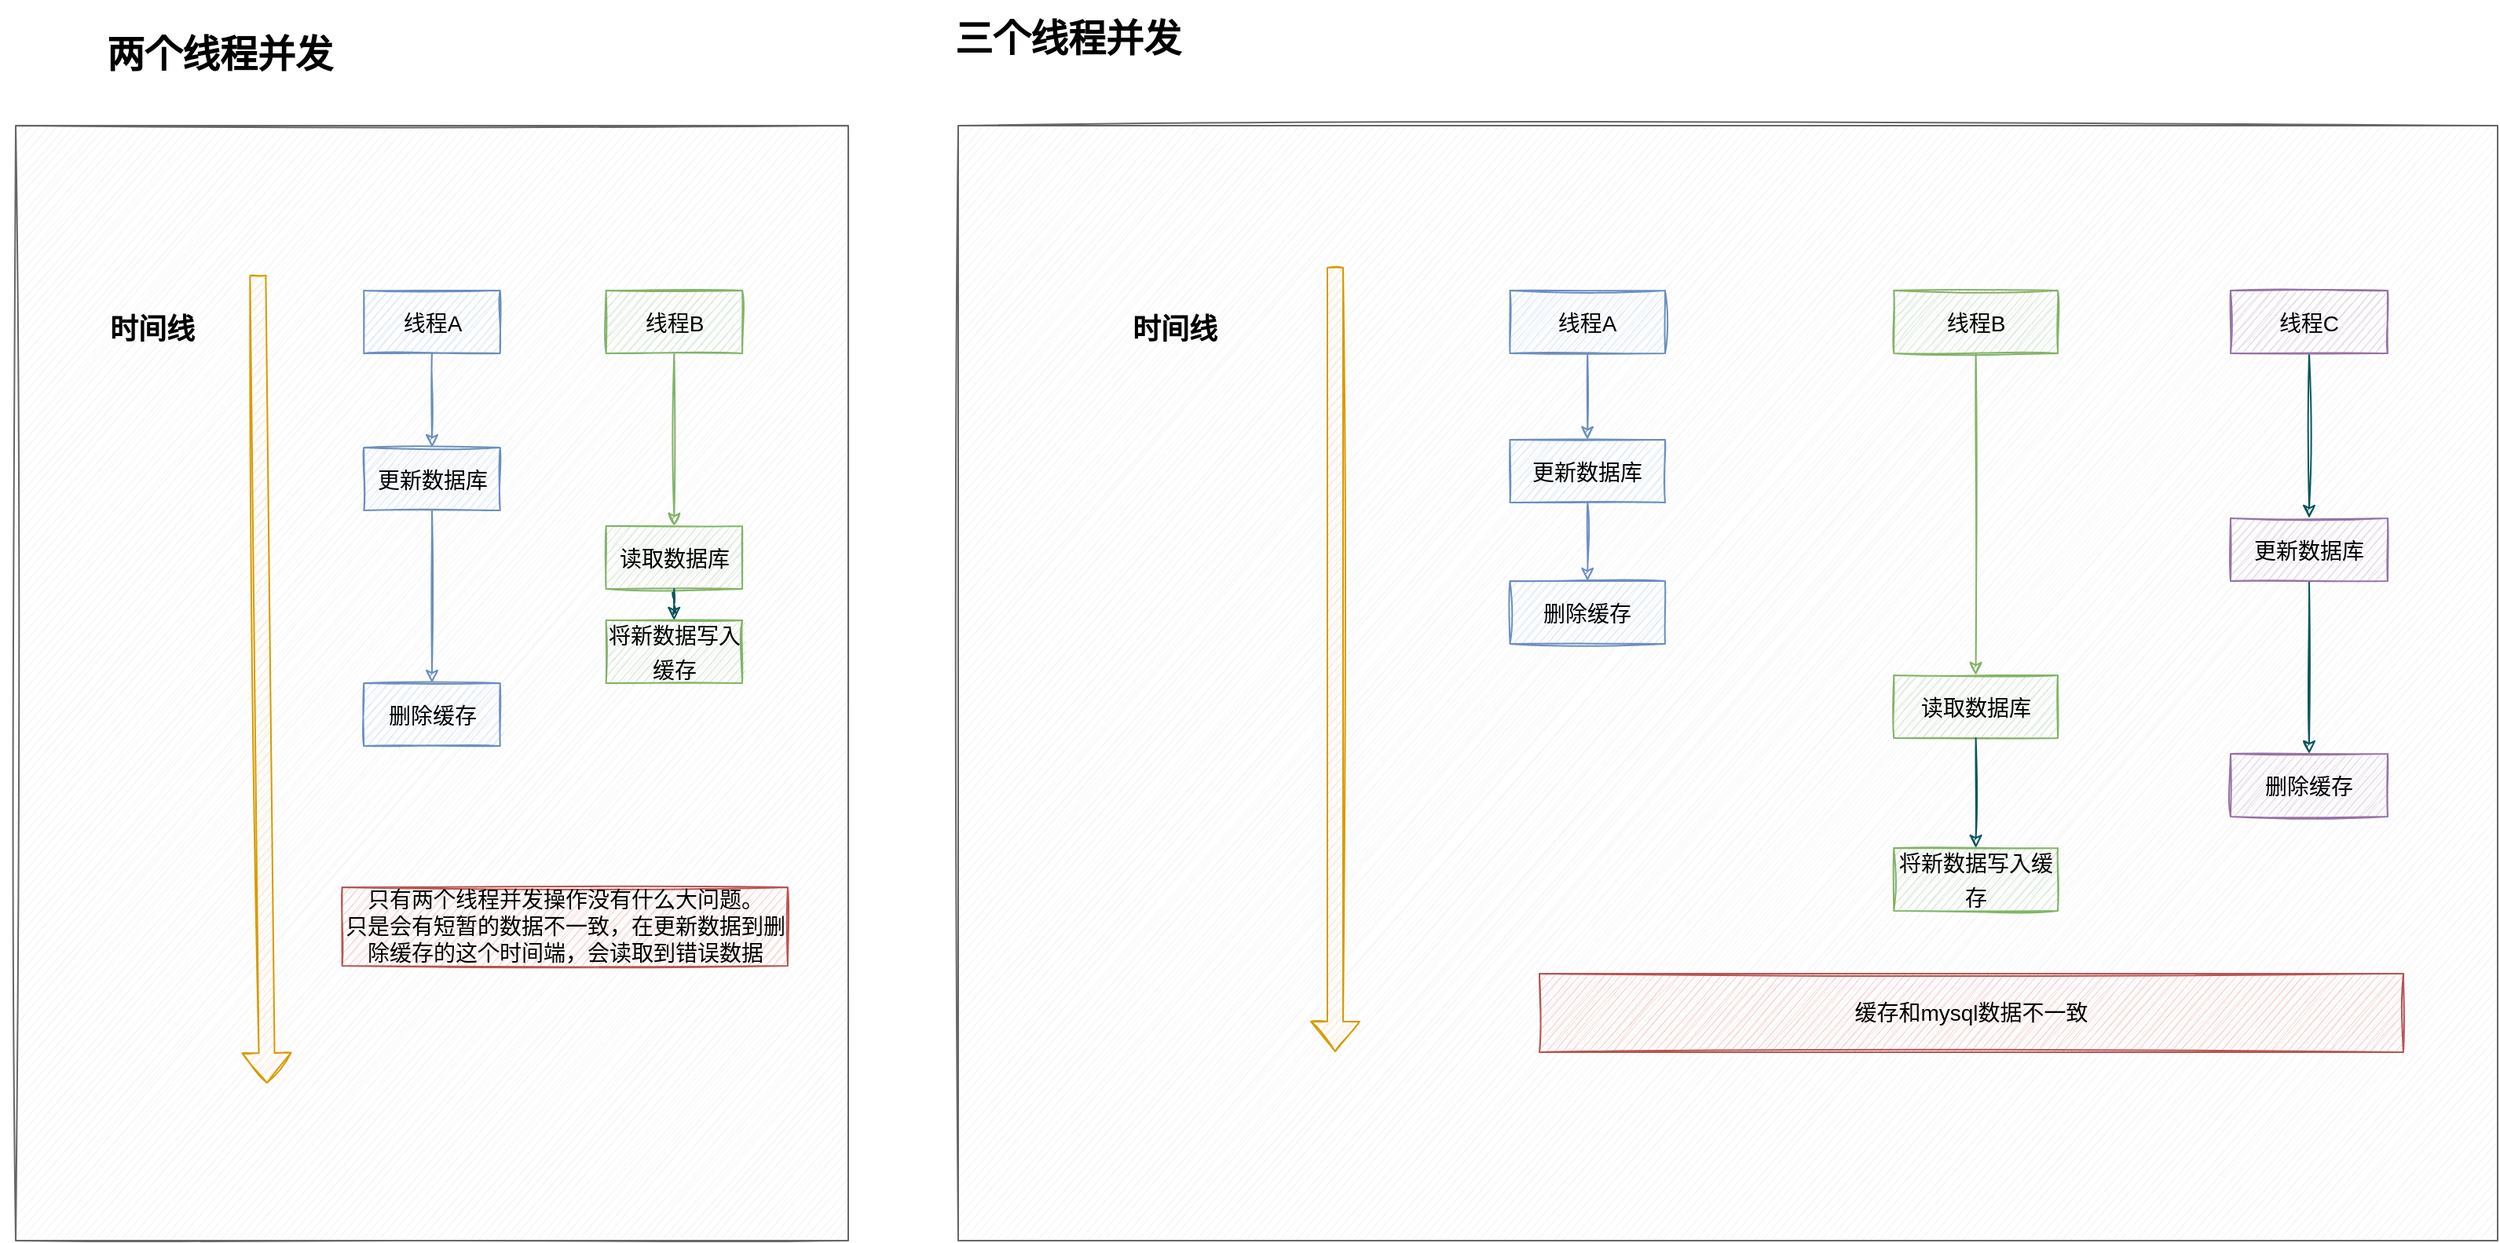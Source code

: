 <mxfile version="20.0.3" type="github">
  <diagram id="2lmWEHtdlYtCi0-qOWDr" name="第 1 页">
    <mxGraphModel dx="1422" dy="706" grid="1" gridSize="10" guides="1" tooltips="1" connect="1" arrows="0" fold="1" page="1" pageScale="1" pageWidth="2500" pageHeight="1600" math="0" shadow="0">
      <root>
        <mxCell id="0" />
        <mxCell id="1" parent="0" />
        <mxCell id="RCGY-_qLyhKUsnpxS1tb-14" value="&lt;b&gt;&lt;font style=&quot;font-size: 24px;&quot;&gt;两个线程并发&lt;/font&gt;&lt;/b&gt;" style="text;html=1;strokeColor=none;fillColor=none;align=center;verticalAlign=middle;whiteSpace=wrap;rounded=0;sketch=1;fontSize=14;fontColor=#000000;" vertex="1" parent="1">
          <mxGeometry y="20" width="280" height="50" as="geometry" />
        </mxCell>
        <mxCell id="RCGY-_qLyhKUsnpxS1tb-15" value="" style="rounded=0;whiteSpace=wrap;html=1;sketch=1;fontSize=24;fontColor=#333333;strokeColor=#666666;fillColor=#f5f5f5;container=1;" vertex="1" parent="1">
          <mxGeometry x="10" y="90" width="530" height="710" as="geometry">
            <mxRectangle x="610" y="45" width="50" height="40" as="alternateBounds" />
          </mxGeometry>
        </mxCell>
        <mxCell id="RCGY-_qLyhKUsnpxS1tb-1" value="&lt;font style=&quot;font-size: 18px;&quot;&gt;&lt;b&gt;时间线&lt;/b&gt;&lt;/font&gt;" style="text;html=1;strokeColor=none;fillColor=none;align=center;verticalAlign=middle;whiteSpace=wrap;rounded=0;sketch=0;fontColor=#000000;" vertex="1" parent="RCGY-_qLyhKUsnpxS1tb-15">
          <mxGeometry x="57.818" y="115" width="57.818" height="30" as="geometry" />
        </mxCell>
        <mxCell id="RCGY-_qLyhKUsnpxS1tb-2" value="" style="shape=flexArrow;endArrow=classic;html=1;rounded=1;sketch=1;fontSize=18;fontColor=#000000;strokeColor=#d79b00;curved=0;fillColor=#ffe6cc;" edge="1" parent="RCGY-_qLyhKUsnpxS1tb-15">
          <mxGeometry width="50" height="50" relative="1" as="geometry">
            <mxPoint x="154.182" y="95" as="sourcePoint" />
            <mxPoint x="160" y="610" as="targetPoint" />
          </mxGeometry>
        </mxCell>
        <mxCell id="RCGY-_qLyhKUsnpxS1tb-3" value="&lt;font style=&quot;font-size: 14px;&quot;&gt;线程A&lt;/font&gt;" style="rounded=0;whiteSpace=wrap;html=1;sketch=1;fontSize=18;fillColor=#dae8fc;strokeColor=#6c8ebf;" vertex="1" parent="RCGY-_qLyhKUsnpxS1tb-15">
          <mxGeometry x="221.636" y="105" width="86.727" height="40" as="geometry" />
        </mxCell>
        <mxCell id="RCGY-_qLyhKUsnpxS1tb-4" value="&lt;font style=&quot;font-size: 14px;&quot;&gt;线程B&lt;/font&gt;" style="rounded=0;whiteSpace=wrap;html=1;sketch=1;fontSize=18;fillColor=#d5e8d4;strokeColor=#82b366;" vertex="1" parent="RCGY-_qLyhKUsnpxS1tb-15">
          <mxGeometry x="375.818" y="105" width="86.727" height="40" as="geometry" />
        </mxCell>
        <mxCell id="RCGY-_qLyhKUsnpxS1tb-5" value="&lt;span style=&quot;font-size: 14px;&quot;&gt;更新数据库&lt;/span&gt;" style="rounded=0;whiteSpace=wrap;html=1;sketch=1;fontSize=18;fillColor=#dae8fc;strokeColor=#6c8ebf;" vertex="1" parent="RCGY-_qLyhKUsnpxS1tb-15">
          <mxGeometry x="221.636" y="205" width="86.727" height="40" as="geometry" />
        </mxCell>
        <mxCell id="RCGY-_qLyhKUsnpxS1tb-6" value="" style="edgeStyle=orthogonalEdgeStyle;curved=0;rounded=1;sketch=1;orthogonalLoop=1;jettySize=auto;html=1;fontSize=14;fontColor=#000000;strokeColor=#6c8ebf;fillColor=#dae8fc;" edge="1" parent="RCGY-_qLyhKUsnpxS1tb-15" source="RCGY-_qLyhKUsnpxS1tb-3" target="RCGY-_qLyhKUsnpxS1tb-5">
          <mxGeometry relative="1" as="geometry" />
        </mxCell>
        <mxCell id="RCGY-_qLyhKUsnpxS1tb-7" value="&lt;span style=&quot;font-size: 14px;&quot;&gt;删除缓存&lt;/span&gt;" style="rounded=0;whiteSpace=wrap;html=1;sketch=1;fontSize=18;fillColor=#dae8fc;strokeColor=#6c8ebf;" vertex="1" parent="RCGY-_qLyhKUsnpxS1tb-15">
          <mxGeometry x="221.636" y="355" width="86.727" height="40" as="geometry" />
        </mxCell>
        <mxCell id="RCGY-_qLyhKUsnpxS1tb-8" value="" style="edgeStyle=orthogonalEdgeStyle;curved=0;rounded=1;sketch=1;orthogonalLoop=1;jettySize=auto;html=1;fontSize=14;fontColor=#000000;strokeColor=#6c8ebf;fillColor=#dae8fc;" edge="1" parent="RCGY-_qLyhKUsnpxS1tb-15" source="RCGY-_qLyhKUsnpxS1tb-5" target="RCGY-_qLyhKUsnpxS1tb-7">
          <mxGeometry relative="1" as="geometry" />
        </mxCell>
        <mxCell id="RCGY-_qLyhKUsnpxS1tb-9" value="&lt;font style=&quot;font-size: 14px;&quot;&gt;读取数据库&lt;/font&gt;" style="rounded=0;whiteSpace=wrap;html=1;sketch=1;fontSize=18;fillColor=#d5e8d4;strokeColor=#82b366;" vertex="1" parent="RCGY-_qLyhKUsnpxS1tb-15">
          <mxGeometry x="375.818" y="255" width="86.727" height="40" as="geometry" />
        </mxCell>
        <mxCell id="RCGY-_qLyhKUsnpxS1tb-10" value="" style="edgeStyle=orthogonalEdgeStyle;curved=0;rounded=1;sketch=1;orthogonalLoop=1;jettySize=auto;html=1;fontSize=14;fontColor=#000000;strokeColor=#82b366;fillColor=#d5e8d4;" edge="1" parent="RCGY-_qLyhKUsnpxS1tb-15" source="RCGY-_qLyhKUsnpxS1tb-4" target="RCGY-_qLyhKUsnpxS1tb-9">
          <mxGeometry relative="1" as="geometry" />
        </mxCell>
        <mxCell id="RCGY-_qLyhKUsnpxS1tb-11" value="&lt;font style=&quot;font-size: 14px;&quot;&gt;将新数据写入缓存&lt;/font&gt;" style="rounded=0;whiteSpace=wrap;html=1;sketch=1;fontSize=18;fillColor=#d5e8d4;strokeColor=#82b366;" vertex="1" parent="RCGY-_qLyhKUsnpxS1tb-15">
          <mxGeometry x="375.818" y="315" width="86.727" height="40" as="geometry" />
        </mxCell>
        <mxCell id="RCGY-_qLyhKUsnpxS1tb-12" value="" style="edgeStyle=orthogonalEdgeStyle;curved=0;rounded=1;sketch=1;orthogonalLoop=1;jettySize=auto;html=1;fontSize=14;fontColor=#000000;strokeColor=#09555B;" edge="1" parent="RCGY-_qLyhKUsnpxS1tb-15" source="RCGY-_qLyhKUsnpxS1tb-9" target="RCGY-_qLyhKUsnpxS1tb-11">
          <mxGeometry relative="1" as="geometry" />
        </mxCell>
        <mxCell id="RCGY-_qLyhKUsnpxS1tb-13" value="只有两个线程并发操作没有什么大问题。&lt;br&gt;只是会有短暂的数据不一致，在更新数据到删除缓存的这个时间端，会读取到错误数据" style="rounded=0;whiteSpace=wrap;html=1;sketch=1;fontSize=14;fillColor=#f8cecc;strokeColor=#b85450;" vertex="1" parent="RCGY-_qLyhKUsnpxS1tb-15">
          <mxGeometry x="207.818" y="485" width="283.64" height="50" as="geometry" />
        </mxCell>
        <mxCell id="RCGY-_qLyhKUsnpxS1tb-18" value="&lt;b&gt;&lt;font style=&quot;font-size: 24px;&quot;&gt;三个线程并发&lt;/font&gt;&lt;/b&gt;" style="text;html=1;strokeColor=none;fillColor=none;align=center;verticalAlign=middle;whiteSpace=wrap;rounded=0;sketch=1;fontSize=14;fontColor=#000000;" vertex="1" parent="1">
          <mxGeometry x="540" y="10" width="280" height="50" as="geometry" />
        </mxCell>
        <mxCell id="RCGY-_qLyhKUsnpxS1tb-19" value="" style="rounded=0;whiteSpace=wrap;html=1;sketch=1;fontSize=24;fontColor=#333333;strokeColor=#666666;fillColor=#f5f5f5;container=0;" vertex="1" parent="1">
          <mxGeometry x="610" y="90" width="980" height="710" as="geometry">
            <mxRectangle x="610" y="45" width="50" height="40" as="alternateBounds" />
          </mxGeometry>
        </mxCell>
        <mxCell id="RCGY-_qLyhKUsnpxS1tb-21" value="&lt;font style=&quot;font-size: 18px;&quot;&gt;&lt;b&gt;时间线&lt;/b&gt;&lt;/font&gt;" style="text;html=1;strokeColor=none;fillColor=none;align=center;verticalAlign=middle;whiteSpace=wrap;rounded=0;sketch=0;fontColor=#000000;" vertex="1" parent="1">
          <mxGeometry x="701.636" y="205" width="91.636" height="30" as="geometry" />
        </mxCell>
        <mxCell id="RCGY-_qLyhKUsnpxS1tb-23" value="&lt;font style=&quot;font-size: 14px;&quot;&gt;线程A&lt;/font&gt;" style="rounded=0;whiteSpace=wrap;html=1;sketch=1;fontSize=18;fillColor=#dae8fc;strokeColor=#6c8ebf;" vertex="1" parent="1">
          <mxGeometry x="961.27" y="195" width="98.73" height="40" as="geometry" />
        </mxCell>
        <mxCell id="RCGY-_qLyhKUsnpxS1tb-24" value="&lt;font style=&quot;font-size: 14px;&quot;&gt;线程B&lt;/font&gt;" style="rounded=0;whiteSpace=wrap;html=1;sketch=1;fontSize=18;fillColor=#d5e8d4;strokeColor=#82b366;" vertex="1" parent="1">
          <mxGeometry x="1205.64" y="195" width="104.36" height="40" as="geometry" />
        </mxCell>
        <mxCell id="RCGY-_qLyhKUsnpxS1tb-25" value="&lt;span style=&quot;font-size: 14px;&quot;&gt;更新数据库&lt;/span&gt;" style="rounded=0;whiteSpace=wrap;html=1;sketch=1;fontSize=18;fillColor=#dae8fc;strokeColor=#6c8ebf;" vertex="1" parent="1">
          <mxGeometry x="961.27" y="290" width="98.73" height="40" as="geometry" />
        </mxCell>
        <mxCell id="RCGY-_qLyhKUsnpxS1tb-26" value="" style="edgeStyle=orthogonalEdgeStyle;curved=0;rounded=1;sketch=1;orthogonalLoop=1;jettySize=auto;html=1;fontSize=14;fontColor=#000000;strokeColor=#6c8ebf;fillColor=#dae8fc;" edge="1" parent="1" source="RCGY-_qLyhKUsnpxS1tb-23" target="RCGY-_qLyhKUsnpxS1tb-25">
          <mxGeometry relative="1" as="geometry" />
        </mxCell>
        <mxCell id="RCGY-_qLyhKUsnpxS1tb-27" value="&lt;span style=&quot;font-size: 14px;&quot;&gt;删除缓存&lt;/span&gt;" style="rounded=0;whiteSpace=wrap;html=1;sketch=1;fontSize=18;fillColor=#dae8fc;strokeColor=#6c8ebf;" vertex="1" parent="1">
          <mxGeometry x="961.27" y="380" width="98.73" height="40" as="geometry" />
        </mxCell>
        <mxCell id="RCGY-_qLyhKUsnpxS1tb-28" value="" style="edgeStyle=orthogonalEdgeStyle;curved=0;rounded=1;sketch=1;orthogonalLoop=1;jettySize=auto;html=1;fontSize=14;fontColor=#000000;strokeColor=#6c8ebf;fillColor=#dae8fc;" edge="1" parent="1" source="RCGY-_qLyhKUsnpxS1tb-25" target="RCGY-_qLyhKUsnpxS1tb-27">
          <mxGeometry relative="1" as="geometry" />
        </mxCell>
        <mxCell id="RCGY-_qLyhKUsnpxS1tb-29" value="&lt;font style=&quot;font-size: 14px;&quot;&gt;读取数据库&lt;/font&gt;" style="rounded=0;whiteSpace=wrap;html=1;sketch=1;fontSize=18;fillColor=#d5e8d4;strokeColor=#82b366;" vertex="1" parent="1">
          <mxGeometry x="1205.64" y="440" width="104.36" height="40" as="geometry" />
        </mxCell>
        <mxCell id="RCGY-_qLyhKUsnpxS1tb-30" value="" style="edgeStyle=orthogonalEdgeStyle;curved=0;rounded=1;sketch=1;orthogonalLoop=1;jettySize=auto;html=1;fontSize=14;fontColor=#000000;strokeColor=#82b366;fillColor=#d5e8d4;" edge="1" parent="1" source="RCGY-_qLyhKUsnpxS1tb-24" target="RCGY-_qLyhKUsnpxS1tb-29">
          <mxGeometry relative="1" as="geometry" />
        </mxCell>
        <mxCell id="RCGY-_qLyhKUsnpxS1tb-31" value="&lt;font style=&quot;font-size: 14px;&quot;&gt;将新数据写入缓存&lt;/font&gt;" style="rounded=0;whiteSpace=wrap;html=1;sketch=1;fontSize=18;fillColor=#d5e8d4;strokeColor=#82b366;" vertex="1" parent="1">
          <mxGeometry x="1205.64" y="550" width="104.36" height="40" as="geometry" />
        </mxCell>
        <mxCell id="RCGY-_qLyhKUsnpxS1tb-32" value="" style="edgeStyle=orthogonalEdgeStyle;curved=0;rounded=1;sketch=1;orthogonalLoop=1;jettySize=auto;html=1;fontSize=14;fontColor=#000000;strokeColor=#09555B;" edge="1" parent="1" source="RCGY-_qLyhKUsnpxS1tb-29" target="RCGY-_qLyhKUsnpxS1tb-31">
          <mxGeometry relative="1" as="geometry" />
        </mxCell>
        <mxCell id="RCGY-_qLyhKUsnpxS1tb-33" value="缓存和mysql数据不一致" style="rounded=0;whiteSpace=wrap;html=1;sketch=1;fontSize=14;fillColor=#f8cecc;strokeColor=#b85450;" vertex="1" parent="1">
          <mxGeometry x="980" y="630" width="550" height="50" as="geometry" />
        </mxCell>
        <mxCell id="RCGY-_qLyhKUsnpxS1tb-39" style="edgeStyle=orthogonalEdgeStyle;curved=0;rounded=1;sketch=1;orthogonalLoop=1;jettySize=auto;html=1;exitX=0.5;exitY=1;exitDx=0;exitDy=0;entryX=0.5;entryY=0;entryDx=0;entryDy=0;fontSize=24;fontColor=#000000;strokeColor=#09555B;" edge="1" parent="1" source="RCGY-_qLyhKUsnpxS1tb-36" target="RCGY-_qLyhKUsnpxS1tb-37">
          <mxGeometry relative="1" as="geometry" />
        </mxCell>
        <mxCell id="RCGY-_qLyhKUsnpxS1tb-36" value="&lt;font style=&quot;font-size: 14px;&quot;&gt;线程C&lt;/font&gt;" style="rounded=0;whiteSpace=wrap;html=1;sketch=1;fontSize=18;fillColor=#e1d5e7;strokeColor=#9673a6;" vertex="1" parent="1">
          <mxGeometry x="1420" y="195" width="100" height="40" as="geometry" />
        </mxCell>
        <mxCell id="RCGY-_qLyhKUsnpxS1tb-40" style="edgeStyle=orthogonalEdgeStyle;curved=0;rounded=1;sketch=1;orthogonalLoop=1;jettySize=auto;html=1;exitX=0.5;exitY=1;exitDx=0;exitDy=0;fontSize=24;fontColor=#000000;strokeColor=#09555B;" edge="1" parent="1" source="RCGY-_qLyhKUsnpxS1tb-37" target="RCGY-_qLyhKUsnpxS1tb-38">
          <mxGeometry relative="1" as="geometry" />
        </mxCell>
        <mxCell id="RCGY-_qLyhKUsnpxS1tb-37" value="&lt;span style=&quot;font-size: 14px;&quot;&gt;更新数据库&lt;/span&gt;" style="rounded=0;whiteSpace=wrap;html=1;sketch=1;fontSize=18;fillColor=#e1d5e7;strokeColor=#9673a6;" vertex="1" parent="1">
          <mxGeometry x="1419.99" y="340" width="100.01" height="40" as="geometry" />
        </mxCell>
        <mxCell id="RCGY-_qLyhKUsnpxS1tb-38" value="&lt;span style=&quot;font-size: 14px;&quot;&gt;删除缓存&lt;/span&gt;" style="rounded=0;whiteSpace=wrap;html=1;sketch=1;fontSize=18;fillColor=#e1d5e7;strokeColor=#9673a6;" vertex="1" parent="1">
          <mxGeometry x="1419.99" y="490" width="100.01" height="40" as="geometry" />
        </mxCell>
        <mxCell id="RCGY-_qLyhKUsnpxS1tb-22" value="" style="shape=flexArrow;endArrow=classic;html=1;rounded=1;sketch=1;fontSize=18;fontColor=#000000;strokeColor=#d79b00;curved=0;fillColor=#ffe6cc;" edge="1" parent="1">
          <mxGeometry width="50" height="50" relative="1" as="geometry">
            <mxPoint x="850" y="180" as="sourcePoint" />
            <mxPoint x="850" y="680" as="targetPoint" />
          </mxGeometry>
        </mxCell>
      </root>
    </mxGraphModel>
  </diagram>
</mxfile>
